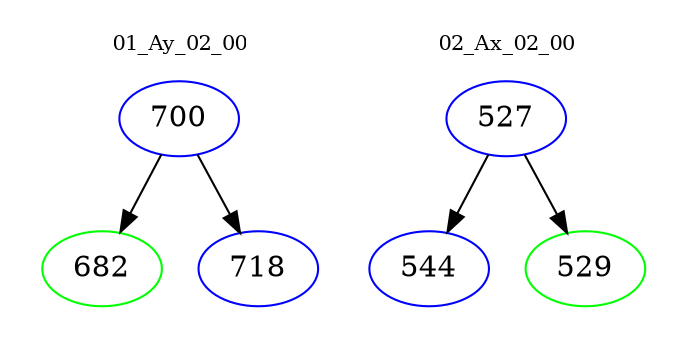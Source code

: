 digraph{
subgraph cluster_0 {
color = white
label = "01_Ay_02_00";
fontsize=10;
T0_700 [label="700", color="blue"]
T0_700 -> T0_682 [color="black"]
T0_682 [label="682", color="green"]
T0_700 -> T0_718 [color="black"]
T0_718 [label="718", color="blue"]
}
subgraph cluster_1 {
color = white
label = "02_Ax_02_00";
fontsize=10;
T1_527 [label="527", color="blue"]
T1_527 -> T1_544 [color="black"]
T1_544 [label="544", color="blue"]
T1_527 -> T1_529 [color="black"]
T1_529 [label="529", color="green"]
}
}
